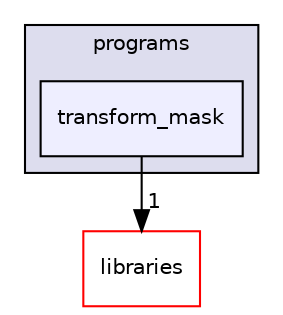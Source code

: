 digraph "xmipp/applications/programs/transform_mask" {
  compound=true
  node [ fontsize="10", fontname="Helvetica"];
  edge [ labelfontsize="10", labelfontname="Helvetica"];
  subgraph clusterdir_592b16dc4070b933e5655da2b0d20bbb {
    graph [ bgcolor="#ddddee", pencolor="black", label="programs" fontname="Helvetica", fontsize="10", URL="dir_592b16dc4070b933e5655da2b0d20bbb.html"]
  dir_0e81ecf2a088bad0f33e18726e497e02 [shape=box, label="transform_mask", style="filled", fillcolor="#eeeeff", pencolor="black", URL="dir_0e81ecf2a088bad0f33e18726e497e02.html"];
  }
  dir_29dba3f3840f20df3b04d1972e99046b [shape=box label="libraries" fillcolor="white" style="filled" color="red" URL="dir_29dba3f3840f20df3b04d1972e99046b.html"];
  dir_0e81ecf2a088bad0f33e18726e497e02->dir_29dba3f3840f20df3b04d1972e99046b [headlabel="1", labeldistance=1.5 headhref="dir_000226_000042.html"];
}

